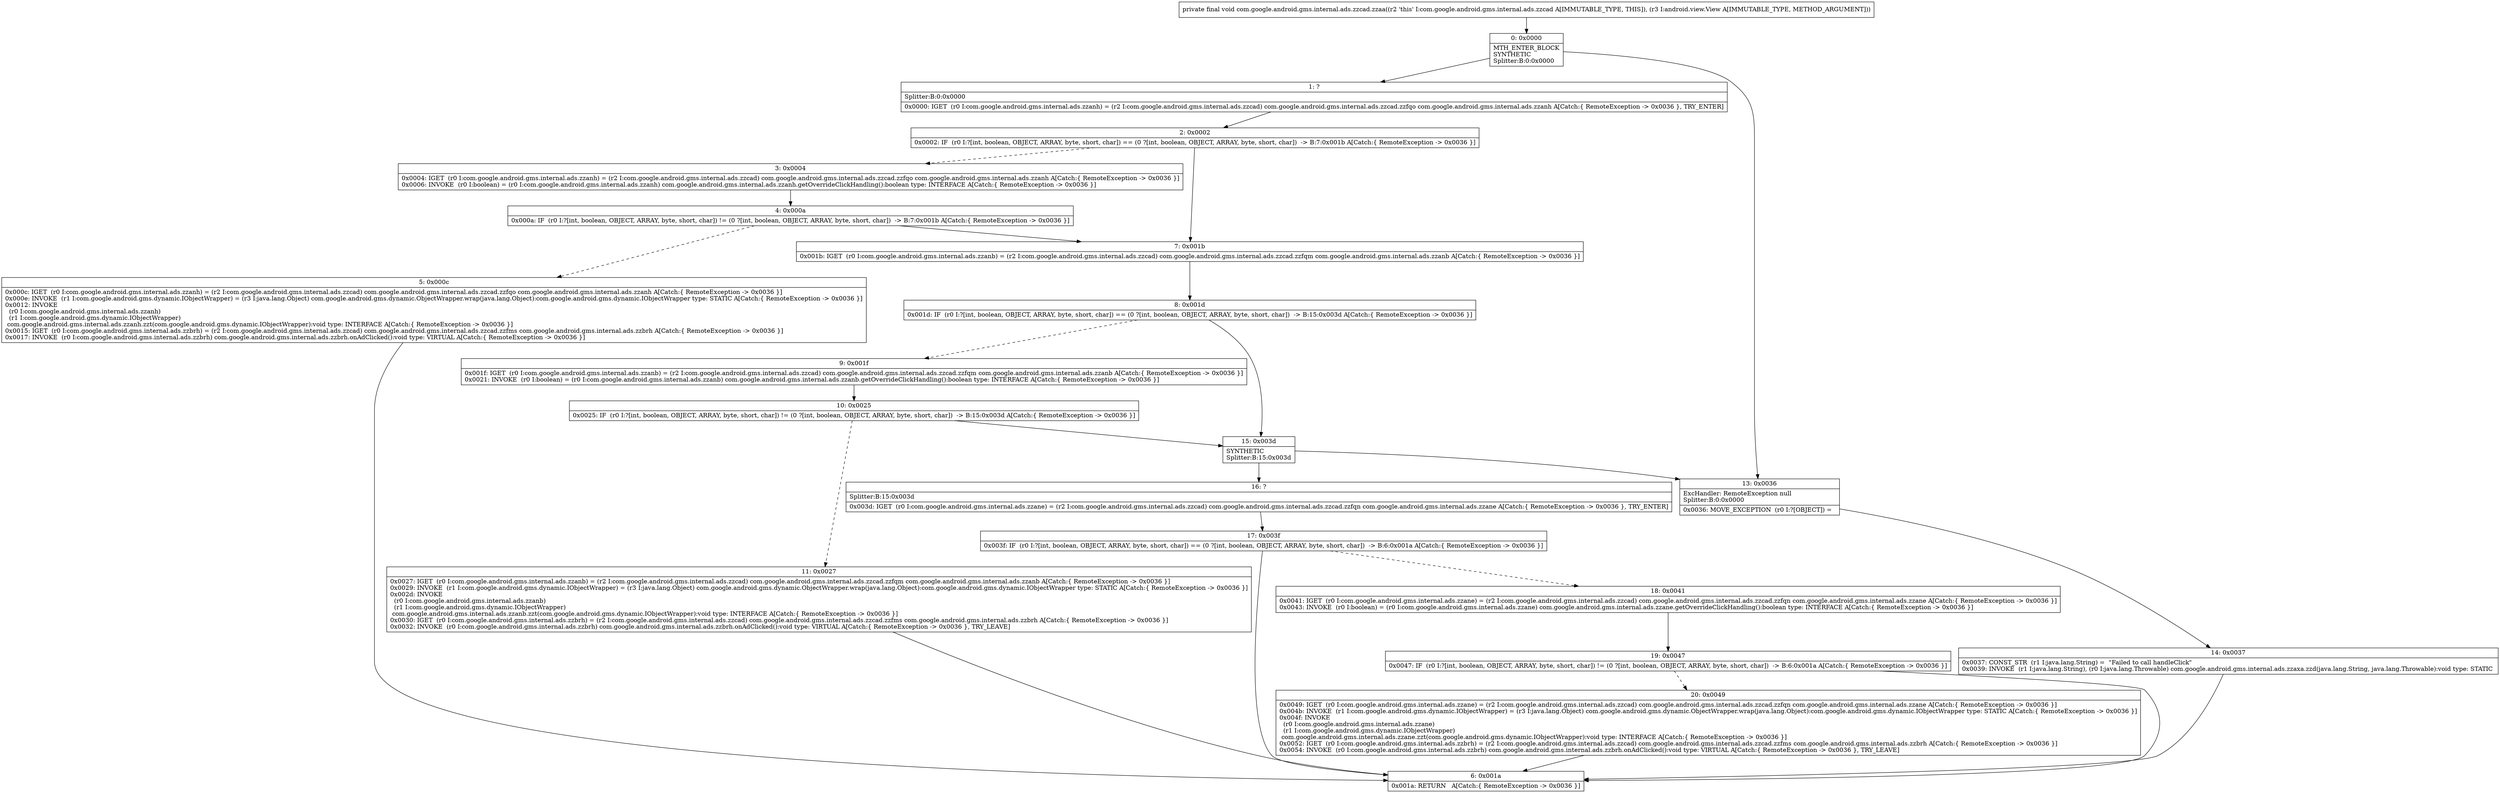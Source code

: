 digraph "CFG forcom.google.android.gms.internal.ads.zzcad.zzaa(Landroid\/view\/View;)V" {
Node_0 [shape=record,label="{0\:\ 0x0000|MTH_ENTER_BLOCK\lSYNTHETIC\lSplitter:B:0:0x0000\l}"];
Node_1 [shape=record,label="{1\:\ ?|Splitter:B:0:0x0000\l|0x0000: IGET  (r0 I:com.google.android.gms.internal.ads.zzanh) = (r2 I:com.google.android.gms.internal.ads.zzcad) com.google.android.gms.internal.ads.zzcad.zzfqo com.google.android.gms.internal.ads.zzanh A[Catch:\{ RemoteException \-\> 0x0036 \}, TRY_ENTER]\l}"];
Node_2 [shape=record,label="{2\:\ 0x0002|0x0002: IF  (r0 I:?[int, boolean, OBJECT, ARRAY, byte, short, char]) == (0 ?[int, boolean, OBJECT, ARRAY, byte, short, char])  \-\> B:7:0x001b A[Catch:\{ RemoteException \-\> 0x0036 \}]\l}"];
Node_3 [shape=record,label="{3\:\ 0x0004|0x0004: IGET  (r0 I:com.google.android.gms.internal.ads.zzanh) = (r2 I:com.google.android.gms.internal.ads.zzcad) com.google.android.gms.internal.ads.zzcad.zzfqo com.google.android.gms.internal.ads.zzanh A[Catch:\{ RemoteException \-\> 0x0036 \}]\l0x0006: INVOKE  (r0 I:boolean) = (r0 I:com.google.android.gms.internal.ads.zzanh) com.google.android.gms.internal.ads.zzanh.getOverrideClickHandling():boolean type: INTERFACE A[Catch:\{ RemoteException \-\> 0x0036 \}]\l}"];
Node_4 [shape=record,label="{4\:\ 0x000a|0x000a: IF  (r0 I:?[int, boolean, OBJECT, ARRAY, byte, short, char]) != (0 ?[int, boolean, OBJECT, ARRAY, byte, short, char])  \-\> B:7:0x001b A[Catch:\{ RemoteException \-\> 0x0036 \}]\l}"];
Node_5 [shape=record,label="{5\:\ 0x000c|0x000c: IGET  (r0 I:com.google.android.gms.internal.ads.zzanh) = (r2 I:com.google.android.gms.internal.ads.zzcad) com.google.android.gms.internal.ads.zzcad.zzfqo com.google.android.gms.internal.ads.zzanh A[Catch:\{ RemoteException \-\> 0x0036 \}]\l0x000e: INVOKE  (r1 I:com.google.android.gms.dynamic.IObjectWrapper) = (r3 I:java.lang.Object) com.google.android.gms.dynamic.ObjectWrapper.wrap(java.lang.Object):com.google.android.gms.dynamic.IObjectWrapper type: STATIC A[Catch:\{ RemoteException \-\> 0x0036 \}]\l0x0012: INVOKE  \l  (r0 I:com.google.android.gms.internal.ads.zzanh)\l  (r1 I:com.google.android.gms.dynamic.IObjectWrapper)\l com.google.android.gms.internal.ads.zzanh.zzt(com.google.android.gms.dynamic.IObjectWrapper):void type: INTERFACE A[Catch:\{ RemoteException \-\> 0x0036 \}]\l0x0015: IGET  (r0 I:com.google.android.gms.internal.ads.zzbrh) = (r2 I:com.google.android.gms.internal.ads.zzcad) com.google.android.gms.internal.ads.zzcad.zzfms com.google.android.gms.internal.ads.zzbrh A[Catch:\{ RemoteException \-\> 0x0036 \}]\l0x0017: INVOKE  (r0 I:com.google.android.gms.internal.ads.zzbrh) com.google.android.gms.internal.ads.zzbrh.onAdClicked():void type: VIRTUAL A[Catch:\{ RemoteException \-\> 0x0036 \}]\l}"];
Node_6 [shape=record,label="{6\:\ 0x001a|0x001a: RETURN   A[Catch:\{ RemoteException \-\> 0x0036 \}]\l}"];
Node_7 [shape=record,label="{7\:\ 0x001b|0x001b: IGET  (r0 I:com.google.android.gms.internal.ads.zzanb) = (r2 I:com.google.android.gms.internal.ads.zzcad) com.google.android.gms.internal.ads.zzcad.zzfqm com.google.android.gms.internal.ads.zzanb A[Catch:\{ RemoteException \-\> 0x0036 \}]\l}"];
Node_8 [shape=record,label="{8\:\ 0x001d|0x001d: IF  (r0 I:?[int, boolean, OBJECT, ARRAY, byte, short, char]) == (0 ?[int, boolean, OBJECT, ARRAY, byte, short, char])  \-\> B:15:0x003d A[Catch:\{ RemoteException \-\> 0x0036 \}]\l}"];
Node_9 [shape=record,label="{9\:\ 0x001f|0x001f: IGET  (r0 I:com.google.android.gms.internal.ads.zzanb) = (r2 I:com.google.android.gms.internal.ads.zzcad) com.google.android.gms.internal.ads.zzcad.zzfqm com.google.android.gms.internal.ads.zzanb A[Catch:\{ RemoteException \-\> 0x0036 \}]\l0x0021: INVOKE  (r0 I:boolean) = (r0 I:com.google.android.gms.internal.ads.zzanb) com.google.android.gms.internal.ads.zzanb.getOverrideClickHandling():boolean type: INTERFACE A[Catch:\{ RemoteException \-\> 0x0036 \}]\l}"];
Node_10 [shape=record,label="{10\:\ 0x0025|0x0025: IF  (r0 I:?[int, boolean, OBJECT, ARRAY, byte, short, char]) != (0 ?[int, boolean, OBJECT, ARRAY, byte, short, char])  \-\> B:15:0x003d A[Catch:\{ RemoteException \-\> 0x0036 \}]\l}"];
Node_11 [shape=record,label="{11\:\ 0x0027|0x0027: IGET  (r0 I:com.google.android.gms.internal.ads.zzanb) = (r2 I:com.google.android.gms.internal.ads.zzcad) com.google.android.gms.internal.ads.zzcad.zzfqm com.google.android.gms.internal.ads.zzanb A[Catch:\{ RemoteException \-\> 0x0036 \}]\l0x0029: INVOKE  (r1 I:com.google.android.gms.dynamic.IObjectWrapper) = (r3 I:java.lang.Object) com.google.android.gms.dynamic.ObjectWrapper.wrap(java.lang.Object):com.google.android.gms.dynamic.IObjectWrapper type: STATIC A[Catch:\{ RemoteException \-\> 0x0036 \}]\l0x002d: INVOKE  \l  (r0 I:com.google.android.gms.internal.ads.zzanb)\l  (r1 I:com.google.android.gms.dynamic.IObjectWrapper)\l com.google.android.gms.internal.ads.zzanb.zzt(com.google.android.gms.dynamic.IObjectWrapper):void type: INTERFACE A[Catch:\{ RemoteException \-\> 0x0036 \}]\l0x0030: IGET  (r0 I:com.google.android.gms.internal.ads.zzbrh) = (r2 I:com.google.android.gms.internal.ads.zzcad) com.google.android.gms.internal.ads.zzcad.zzfms com.google.android.gms.internal.ads.zzbrh A[Catch:\{ RemoteException \-\> 0x0036 \}]\l0x0032: INVOKE  (r0 I:com.google.android.gms.internal.ads.zzbrh) com.google.android.gms.internal.ads.zzbrh.onAdClicked():void type: VIRTUAL A[Catch:\{ RemoteException \-\> 0x0036 \}, TRY_LEAVE]\l}"];
Node_13 [shape=record,label="{13\:\ 0x0036|ExcHandler: RemoteException null\lSplitter:B:0:0x0000\l|0x0036: MOVE_EXCEPTION  (r0 I:?[OBJECT]) =  \l}"];
Node_14 [shape=record,label="{14\:\ 0x0037|0x0037: CONST_STR  (r1 I:java.lang.String) =  \"Failed to call handleClick\" \l0x0039: INVOKE  (r1 I:java.lang.String), (r0 I:java.lang.Throwable) com.google.android.gms.internal.ads.zzaxa.zzd(java.lang.String, java.lang.Throwable):void type: STATIC \l}"];
Node_15 [shape=record,label="{15\:\ 0x003d|SYNTHETIC\lSplitter:B:15:0x003d\l}"];
Node_16 [shape=record,label="{16\:\ ?|Splitter:B:15:0x003d\l|0x003d: IGET  (r0 I:com.google.android.gms.internal.ads.zzane) = (r2 I:com.google.android.gms.internal.ads.zzcad) com.google.android.gms.internal.ads.zzcad.zzfqn com.google.android.gms.internal.ads.zzane A[Catch:\{ RemoteException \-\> 0x0036 \}, TRY_ENTER]\l}"];
Node_17 [shape=record,label="{17\:\ 0x003f|0x003f: IF  (r0 I:?[int, boolean, OBJECT, ARRAY, byte, short, char]) == (0 ?[int, boolean, OBJECT, ARRAY, byte, short, char])  \-\> B:6:0x001a A[Catch:\{ RemoteException \-\> 0x0036 \}]\l}"];
Node_18 [shape=record,label="{18\:\ 0x0041|0x0041: IGET  (r0 I:com.google.android.gms.internal.ads.zzane) = (r2 I:com.google.android.gms.internal.ads.zzcad) com.google.android.gms.internal.ads.zzcad.zzfqn com.google.android.gms.internal.ads.zzane A[Catch:\{ RemoteException \-\> 0x0036 \}]\l0x0043: INVOKE  (r0 I:boolean) = (r0 I:com.google.android.gms.internal.ads.zzane) com.google.android.gms.internal.ads.zzane.getOverrideClickHandling():boolean type: INTERFACE A[Catch:\{ RemoteException \-\> 0x0036 \}]\l}"];
Node_19 [shape=record,label="{19\:\ 0x0047|0x0047: IF  (r0 I:?[int, boolean, OBJECT, ARRAY, byte, short, char]) != (0 ?[int, boolean, OBJECT, ARRAY, byte, short, char])  \-\> B:6:0x001a A[Catch:\{ RemoteException \-\> 0x0036 \}]\l}"];
Node_20 [shape=record,label="{20\:\ 0x0049|0x0049: IGET  (r0 I:com.google.android.gms.internal.ads.zzane) = (r2 I:com.google.android.gms.internal.ads.zzcad) com.google.android.gms.internal.ads.zzcad.zzfqn com.google.android.gms.internal.ads.zzane A[Catch:\{ RemoteException \-\> 0x0036 \}]\l0x004b: INVOKE  (r1 I:com.google.android.gms.dynamic.IObjectWrapper) = (r3 I:java.lang.Object) com.google.android.gms.dynamic.ObjectWrapper.wrap(java.lang.Object):com.google.android.gms.dynamic.IObjectWrapper type: STATIC A[Catch:\{ RemoteException \-\> 0x0036 \}]\l0x004f: INVOKE  \l  (r0 I:com.google.android.gms.internal.ads.zzane)\l  (r1 I:com.google.android.gms.dynamic.IObjectWrapper)\l com.google.android.gms.internal.ads.zzane.zzt(com.google.android.gms.dynamic.IObjectWrapper):void type: INTERFACE A[Catch:\{ RemoteException \-\> 0x0036 \}]\l0x0052: IGET  (r0 I:com.google.android.gms.internal.ads.zzbrh) = (r2 I:com.google.android.gms.internal.ads.zzcad) com.google.android.gms.internal.ads.zzcad.zzfms com.google.android.gms.internal.ads.zzbrh A[Catch:\{ RemoteException \-\> 0x0036 \}]\l0x0054: INVOKE  (r0 I:com.google.android.gms.internal.ads.zzbrh) com.google.android.gms.internal.ads.zzbrh.onAdClicked():void type: VIRTUAL A[Catch:\{ RemoteException \-\> 0x0036 \}, TRY_LEAVE]\l}"];
MethodNode[shape=record,label="{private final void com.google.android.gms.internal.ads.zzcad.zzaa((r2 'this' I:com.google.android.gms.internal.ads.zzcad A[IMMUTABLE_TYPE, THIS]), (r3 I:android.view.View A[IMMUTABLE_TYPE, METHOD_ARGUMENT])) }"];
MethodNode -> Node_0;
Node_0 -> Node_1;
Node_0 -> Node_13;
Node_1 -> Node_2;
Node_2 -> Node_3[style=dashed];
Node_2 -> Node_7;
Node_3 -> Node_4;
Node_4 -> Node_5[style=dashed];
Node_4 -> Node_7;
Node_5 -> Node_6;
Node_7 -> Node_8;
Node_8 -> Node_9[style=dashed];
Node_8 -> Node_15;
Node_9 -> Node_10;
Node_10 -> Node_11[style=dashed];
Node_10 -> Node_15;
Node_11 -> Node_6;
Node_13 -> Node_14;
Node_14 -> Node_6;
Node_15 -> Node_16;
Node_15 -> Node_13;
Node_16 -> Node_17;
Node_17 -> Node_6;
Node_17 -> Node_18[style=dashed];
Node_18 -> Node_19;
Node_19 -> Node_6;
Node_19 -> Node_20[style=dashed];
Node_20 -> Node_6;
}

